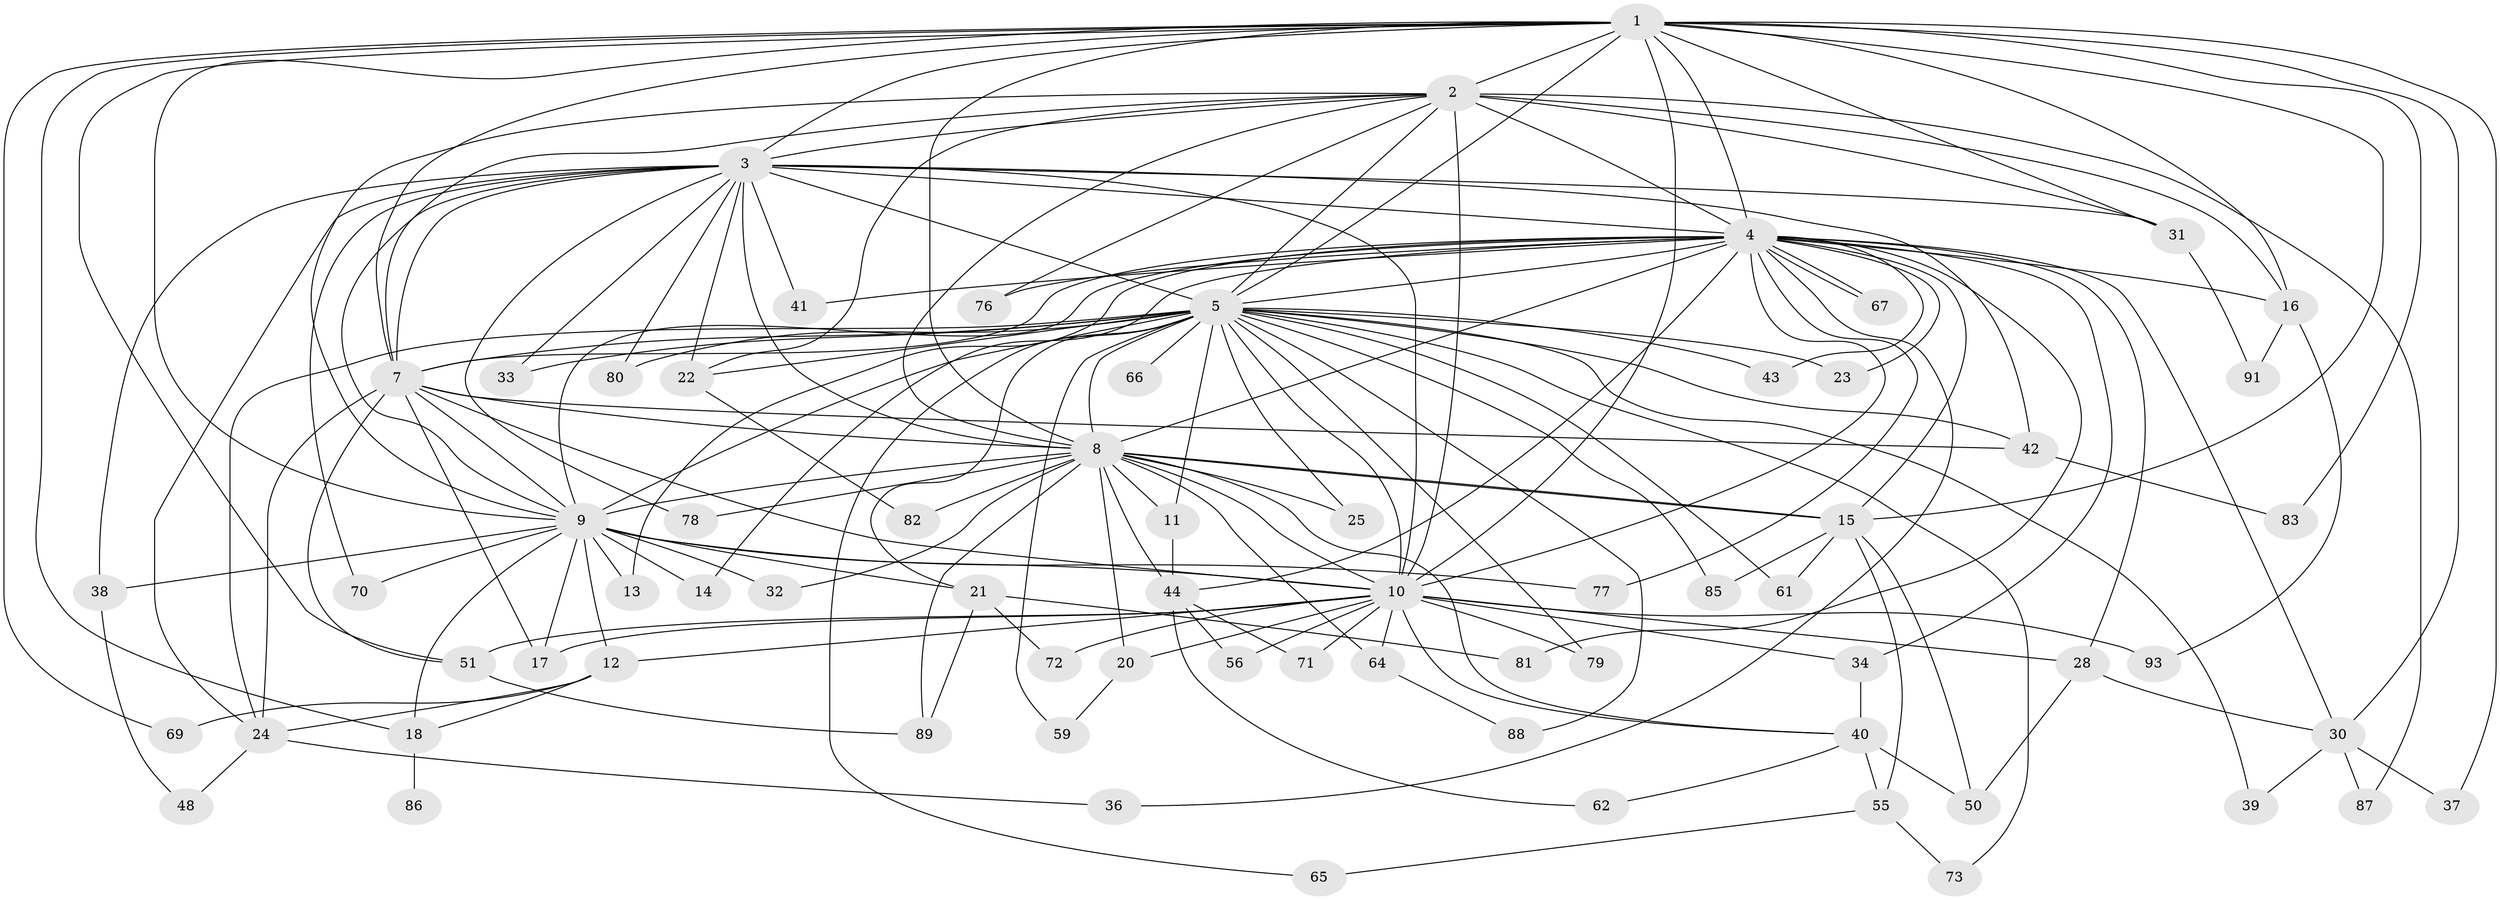 // original degree distribution, {18: 0.010752688172043012, 16: 0.010752688172043012, 21: 0.021505376344086023, 27: 0.010752688172043012, 17: 0.010752688172043012, 22: 0.021505376344086023, 13: 0.010752688172043012, 23: 0.010752688172043012, 3: 0.12903225806451613, 5: 0.043010752688172046, 2: 0.6129032258064516, 9: 0.010752688172043012, 4: 0.06451612903225806, 6: 0.021505376344086023, 7: 0.010752688172043012}
// Generated by graph-tools (version 1.1) at 2025/41/03/06/25 10:41:44]
// undirected, 70 vertices, 172 edges
graph export_dot {
graph [start="1"]
  node [color=gray90,style=filled];
  1 [super="+58"];
  2 [super="+46"];
  3 [super="+26"];
  4 [super="+47"];
  5 [super="+6"];
  7;
  8 [super="+27"];
  9 [super="+57"];
  10 [super="+53"];
  11;
  12 [super="+29"];
  13;
  14;
  15 [super="+19"];
  16 [super="+68"];
  17 [super="+49"];
  18 [super="+74"];
  20;
  21;
  22 [super="+35"];
  23;
  24 [super="+45"];
  25;
  28;
  30 [super="+75"];
  31 [super="+60"];
  32;
  33;
  34;
  36;
  37;
  38;
  39;
  40 [super="+52"];
  41;
  42 [super="+54"];
  43;
  44 [super="+63"];
  48;
  50 [super="+84"];
  51 [super="+90"];
  55;
  56;
  59;
  61;
  62;
  64;
  65;
  66;
  67;
  69;
  70;
  71;
  72;
  73;
  76;
  77;
  78;
  79;
  80;
  81;
  82;
  83;
  85;
  86;
  87;
  88;
  89 [super="+92"];
  91;
  93;
  1 -- 2;
  1 -- 3;
  1 -- 4;
  1 -- 5 [weight=2];
  1 -- 7;
  1 -- 8;
  1 -- 9;
  1 -- 10;
  1 -- 18;
  1 -- 30;
  1 -- 31;
  1 -- 37;
  1 -- 69;
  1 -- 83;
  1 -- 51;
  1 -- 16;
  1 -- 15;
  2 -- 3;
  2 -- 4;
  2 -- 5 [weight=2];
  2 -- 7;
  2 -- 8;
  2 -- 9;
  2 -- 10;
  2 -- 16;
  2 -- 76;
  2 -- 87;
  2 -- 31;
  2 -- 22;
  3 -- 4;
  3 -- 5 [weight=3];
  3 -- 7;
  3 -- 8 [weight=2];
  3 -- 9;
  3 -- 10;
  3 -- 22;
  3 -- 24;
  3 -- 31;
  3 -- 33;
  3 -- 38;
  3 -- 41;
  3 -- 42;
  3 -- 70;
  3 -- 78;
  3 -- 80;
  4 -- 5 [weight=2];
  4 -- 7;
  4 -- 8;
  4 -- 9;
  4 -- 10;
  4 -- 13;
  4 -- 14;
  4 -- 16;
  4 -- 23;
  4 -- 28;
  4 -- 34;
  4 -- 36;
  4 -- 41;
  4 -- 43;
  4 -- 67;
  4 -- 67;
  4 -- 76;
  4 -- 77;
  4 -- 81;
  4 -- 15 [weight=2];
  4 -- 44;
  4 -- 30;
  5 -- 7 [weight=2];
  5 -- 8 [weight=2];
  5 -- 9 [weight=2];
  5 -- 10 [weight=2];
  5 -- 22;
  5 -- 24;
  5 -- 25;
  5 -- 42;
  5 -- 59;
  5 -- 73;
  5 -- 80;
  5 -- 85;
  5 -- 65;
  5 -- 66;
  5 -- 11;
  5 -- 79;
  5 -- 21;
  5 -- 23;
  5 -- 88;
  5 -- 33;
  5 -- 39;
  5 -- 43;
  5 -- 61;
  7 -- 8;
  7 -- 9;
  7 -- 10;
  7 -- 17;
  7 -- 51;
  7 -- 42;
  7 -- 24;
  8 -- 9;
  8 -- 10;
  8 -- 11;
  8 -- 15;
  8 -- 15;
  8 -- 20;
  8 -- 25;
  8 -- 32;
  8 -- 40 [weight=2];
  8 -- 44;
  8 -- 64;
  8 -- 78;
  8 -- 82;
  8 -- 89;
  9 -- 10;
  9 -- 12;
  9 -- 13;
  9 -- 14;
  9 -- 17;
  9 -- 18;
  9 -- 21;
  9 -- 32;
  9 -- 38;
  9 -- 70;
  9 -- 77;
  10 -- 12;
  10 -- 20;
  10 -- 28;
  10 -- 34;
  10 -- 51;
  10 -- 56;
  10 -- 64;
  10 -- 71;
  10 -- 72;
  10 -- 79;
  10 -- 93;
  10 -- 40;
  10 -- 17;
  11 -- 44;
  12 -- 69;
  12 -- 18;
  12 -- 24;
  15 -- 50;
  15 -- 55;
  15 -- 61;
  15 -- 85;
  16 -- 91;
  16 -- 93;
  18 -- 86;
  20 -- 59;
  21 -- 72;
  21 -- 81;
  21 -- 89;
  22 -- 82;
  24 -- 36;
  24 -- 48;
  28 -- 30;
  28 -- 50;
  30 -- 37;
  30 -- 39;
  30 -- 87;
  31 -- 91;
  34 -- 40;
  38 -- 48;
  40 -- 50;
  40 -- 55;
  40 -- 62;
  42 -- 83;
  44 -- 56;
  44 -- 62;
  44 -- 71;
  51 -- 89;
  55 -- 65;
  55 -- 73;
  64 -- 88;
}
